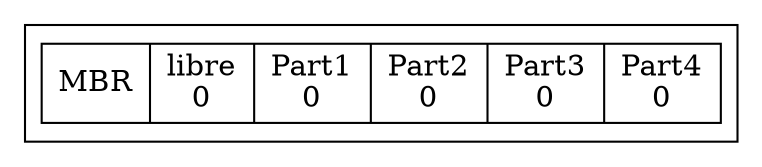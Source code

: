 digraph g {
        rankdir = LR;
    subgraph cluster0
    {
        Array [ shape = record, label = "{MBR|libre\n0|Part1\n0|Part2\n0|Part3\n0|Part4\n0}"] ;
    }
}